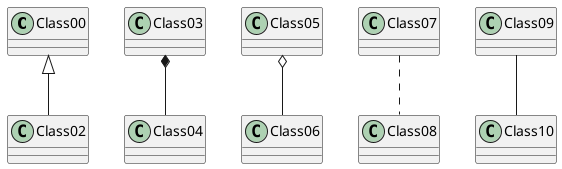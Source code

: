 @startuml
Class00 <|-- Class02
Class03 *-- Class04
Class05 o-- Class06
Class07 .. Class08
Class09 -- Class10
@enduml
